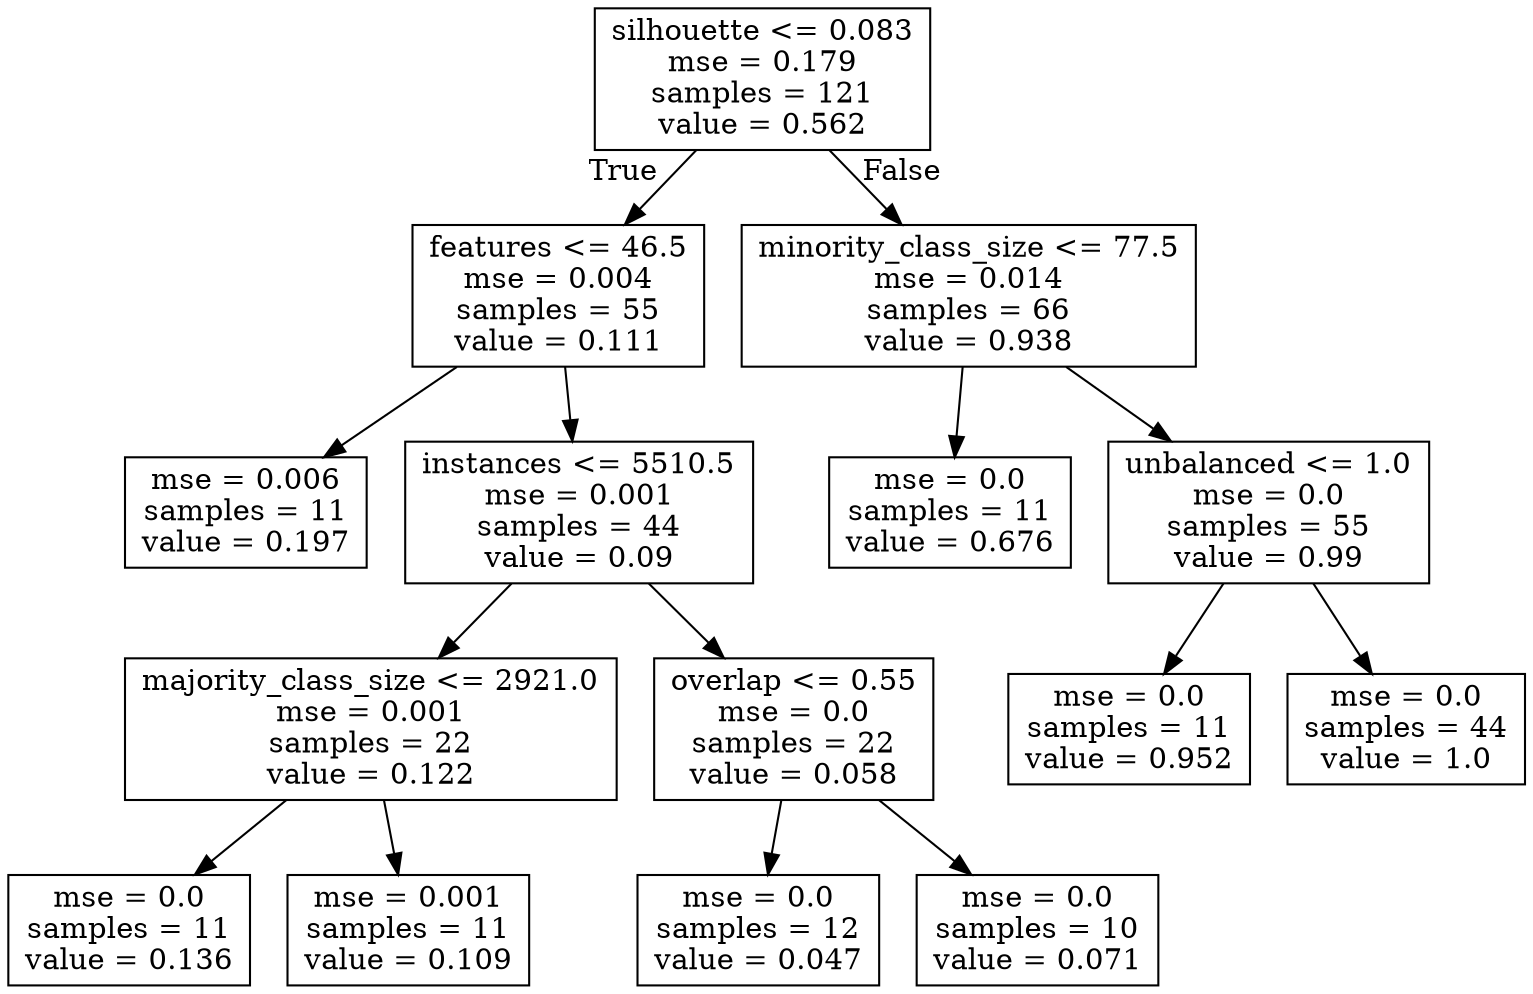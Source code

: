 digraph Tree {
node [shape=box] ;
0 [label="silhouette <= 0.083\nmse = 0.179\nsamples = 121\nvalue = 0.562"] ;
1 [label="features <= 46.5\nmse = 0.004\nsamples = 55\nvalue = 0.111"] ;
0 -> 1 [labeldistance=2.5, labelangle=45, headlabel="True"] ;
2 [label="mse = 0.006\nsamples = 11\nvalue = 0.197"] ;
1 -> 2 ;
3 [label="instances <= 5510.5\nmse = 0.001\nsamples = 44\nvalue = 0.09"] ;
1 -> 3 ;
4 [label="majority_class_size <= 2921.0\nmse = 0.001\nsamples = 22\nvalue = 0.122"] ;
3 -> 4 ;
5 [label="mse = 0.0\nsamples = 11\nvalue = 0.136"] ;
4 -> 5 ;
6 [label="mse = 0.001\nsamples = 11\nvalue = 0.109"] ;
4 -> 6 ;
7 [label="overlap <= 0.55\nmse = 0.0\nsamples = 22\nvalue = 0.058"] ;
3 -> 7 ;
8 [label="mse = 0.0\nsamples = 12\nvalue = 0.047"] ;
7 -> 8 ;
9 [label="mse = 0.0\nsamples = 10\nvalue = 0.071"] ;
7 -> 9 ;
10 [label="minority_class_size <= 77.5\nmse = 0.014\nsamples = 66\nvalue = 0.938"] ;
0 -> 10 [labeldistance=2.5, labelangle=-45, headlabel="False"] ;
11 [label="mse = 0.0\nsamples = 11\nvalue = 0.676"] ;
10 -> 11 ;
12 [label="unbalanced <= 1.0\nmse = 0.0\nsamples = 55\nvalue = 0.99"] ;
10 -> 12 ;
13 [label="mse = 0.0\nsamples = 11\nvalue = 0.952"] ;
12 -> 13 ;
14 [label="mse = 0.0\nsamples = 44\nvalue = 1.0"] ;
12 -> 14 ;
}